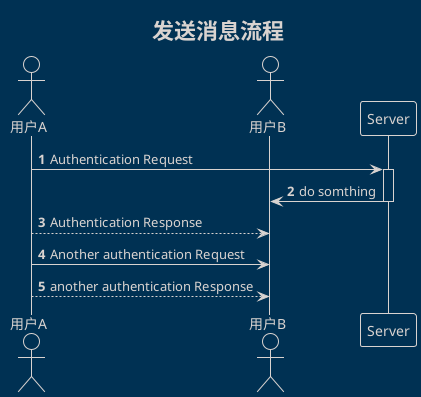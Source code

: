 @startuml
'!theme amiga
!theme blueprint
'!theme plain
'!theme crt-green
'!theme united

'https://plantuml.com/sequence-diagram

title 发送消息流程

actor 用户A as userA
actor 用户B as userB

participant "Server" as server

autonumber

userA -> server: Authentication Request
activate server
server -> userB:do somthing
deactivate server
userA --> userB: Authentication Response

userA -> userB: Another authentication Request
userB <-- userA: another authentication Response

@enduml